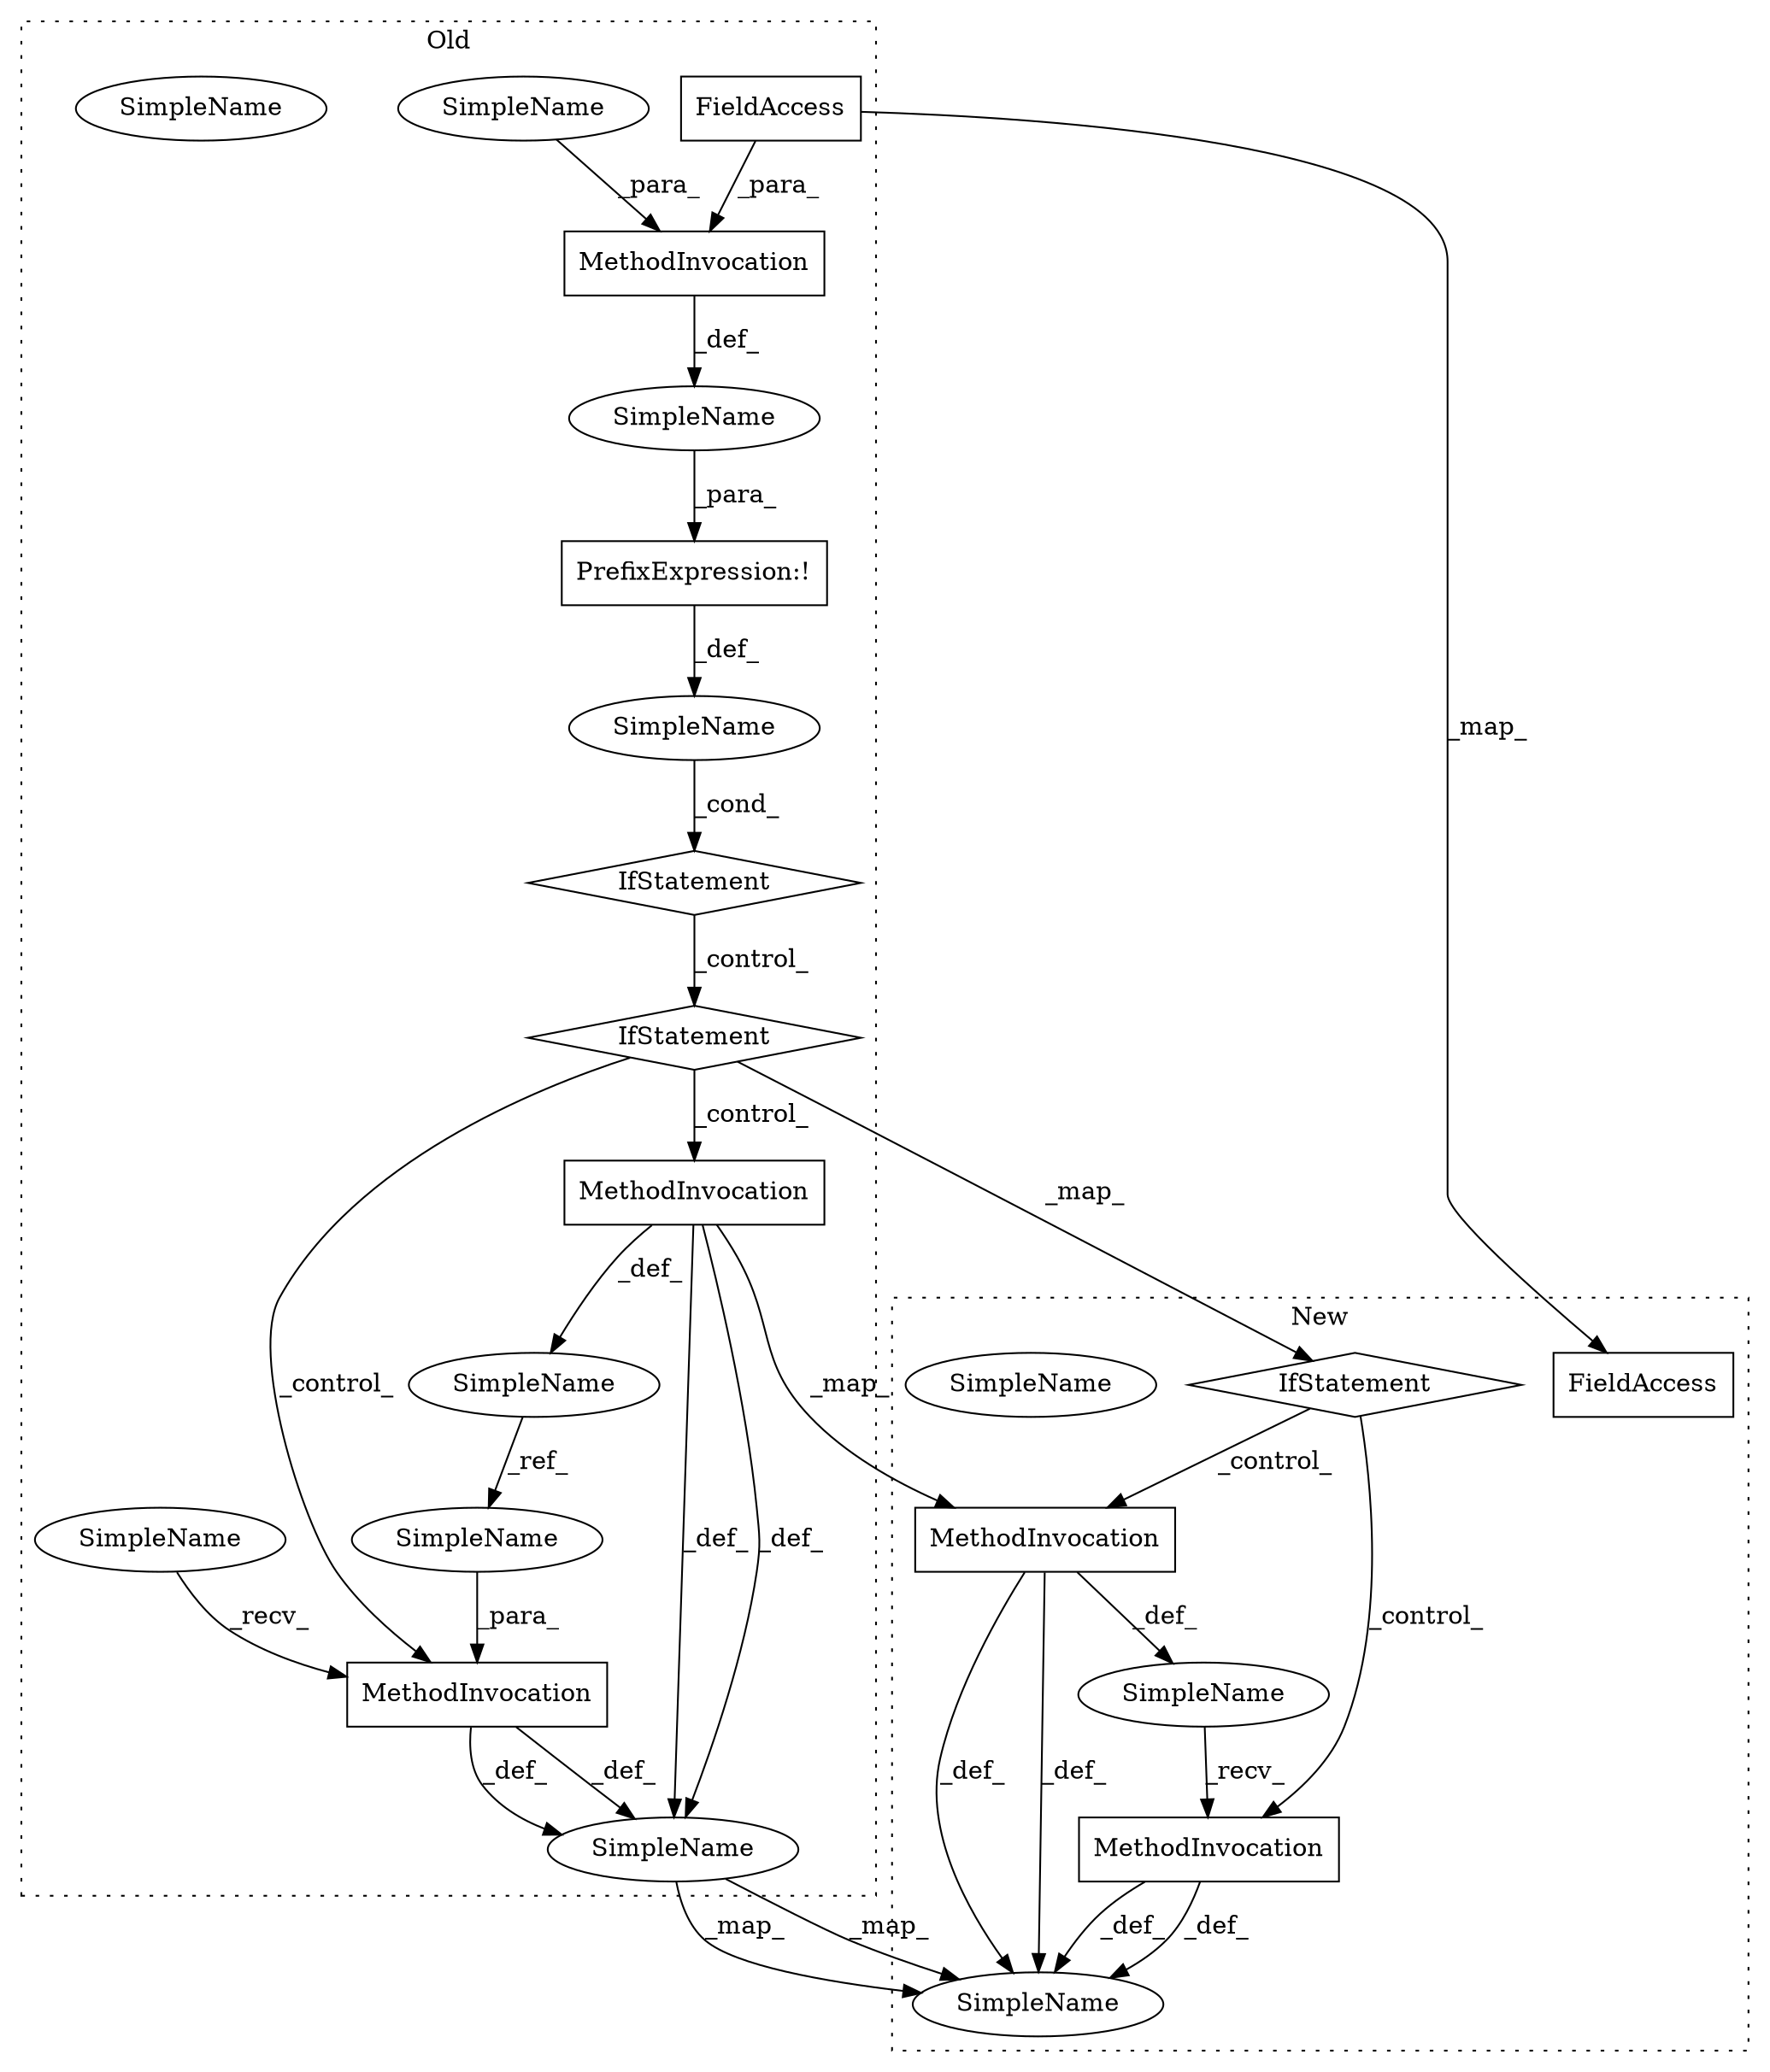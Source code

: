 digraph G {
subgraph cluster0 {
1 [label="FieldAccess" a="22" s="2118" l="12" shape="box"];
3 [label="IfStatement" a="25" s="2096,2131" l="4,2" shape="diamond"];
4 [label="IfStatement" a="25" s="2141,2257" l="4,2" shape="diamond"];
6 [label="MethodInvocation" a="32" s="2343,2386" l="8,2" shape="box"];
7 [label="MethodInvocation" a="32" s="2308,2320" l="7,1" shape="box"];
9 [label="MethodInvocation" a="32" s="2101,2130" l="11,1" shape="box"];
11 [label="SimpleName" a="42" s="2351" l="5" shape="ellipse"];
13 [label="SimpleName" a="42" s="2112" l="5" shape="ellipse"];
14 [label="SimpleName" a="42" s="2296" l="5" shape="ellipse"];
15 [label="SimpleName" a="42" s="2487" l="5" shape="ellipse"];
16 [label="SimpleName" a="42" s="" l="" shape="ellipse"];
18 [label="SimpleName" a="42" s="2487" l="5" shape="ellipse"];
20 [label="SimpleName" a="42" s="2337" l="5" shape="ellipse"];
21 [label="SimpleName" a="42" s="" l="" shape="ellipse"];
22 [label="PrefixExpression:!" a="38" s="2100" l="1" shape="box"];
label = "Old";
style="dotted";
}
subgraph cluster1 {
2 [label="FieldAccess" a="22" s="1906" l="12" shape="box"];
5 [label="IfStatement" a="25" s="1880,2019" l="4,2" shape="diamond"];
8 [label="MethodInvocation" a="32" s="2041,2052" l="6,1" shape="box"];
10 [label="MethodInvocation" a="32" s="2054" l="9" shape="box"];
12 [label="SimpleName" a="42" s="2071" l="5" shape="ellipse"];
17 [label="SimpleName" a="42" s="" l="" shape="ellipse"];
19 [label="SimpleName" a="42" s="2071" l="5" shape="ellipse"];
label = "New";
style="dotted";
}
1 -> 2 [label="_map_"];
1 -> 9 [label="_para_"];
3 -> 4 [label="_control_"];
4 -> 6 [label="_control_"];
4 -> 7 [label="_control_"];
4 -> 5 [label="_map_"];
5 -> 10 [label="_control_"];
5 -> 8 [label="_control_"];
6 -> 18 [label="_def_"];
6 -> 18 [label="_def_"];
7 -> 18 [label="_def_"];
7 -> 14 [label="_def_"];
7 -> 18 [label="_def_"];
7 -> 8 [label="_map_"];
8 -> 12 [label="_def_"];
8 -> 17 [label="_def_"];
8 -> 12 [label="_def_"];
9 -> 16 [label="_def_"];
10 -> 12 [label="_def_"];
10 -> 12 [label="_def_"];
11 -> 6 [label="_para_"];
13 -> 9 [label="_para_"];
14 -> 11 [label="_ref_"];
16 -> 22 [label="_para_"];
17 -> 10 [label="_recv_"];
18 -> 12 [label="_map_"];
18 -> 12 [label="_map_"];
20 -> 6 [label="_recv_"];
21 -> 3 [label="_cond_"];
22 -> 21 [label="_def_"];
}